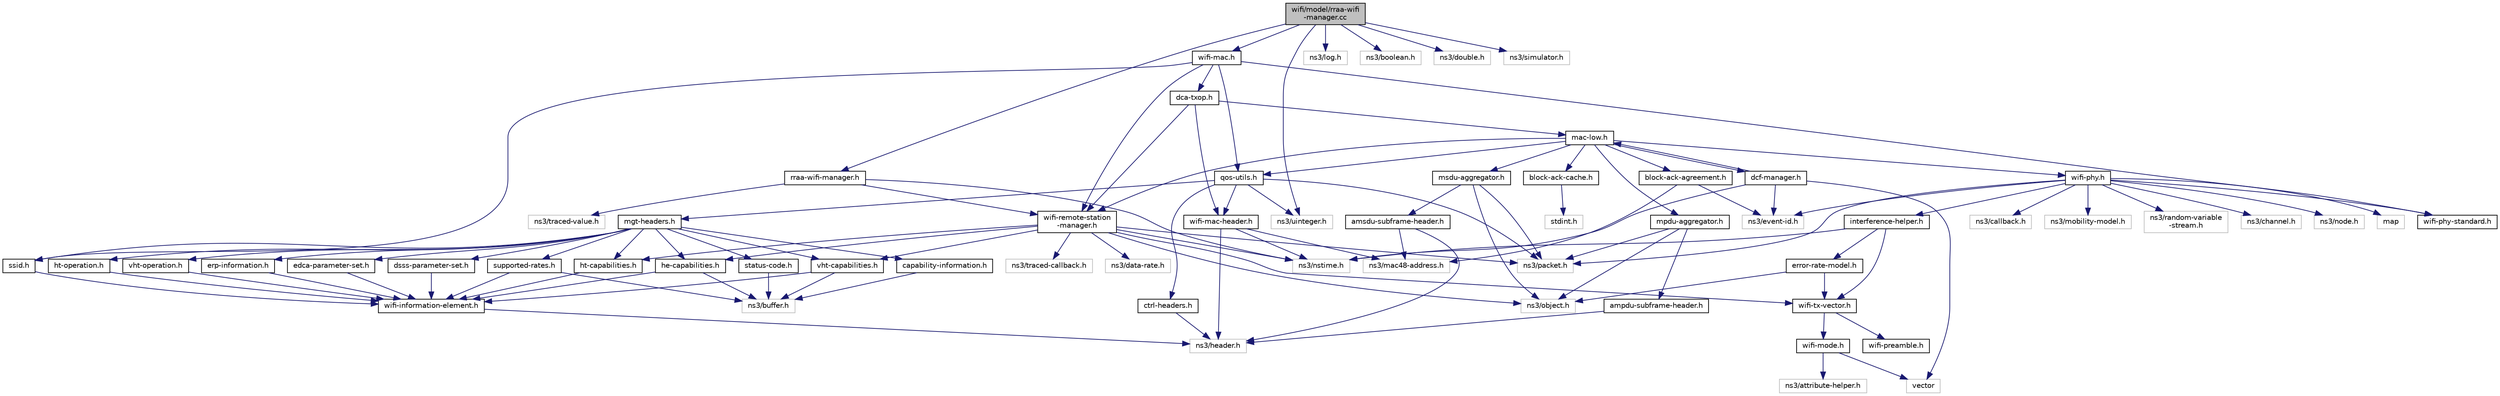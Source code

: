 digraph "wifi/model/rraa-wifi-manager.cc"
{
  edge [fontname="Helvetica",fontsize="10",labelfontname="Helvetica",labelfontsize="10"];
  node [fontname="Helvetica",fontsize="10",shape=record];
  Node1 [label="wifi/model/rraa-wifi\l-manager.cc",height=0.2,width=0.4,color="black", fillcolor="grey75", style="filled", fontcolor="black"];
  Node1 -> Node2 [color="midnightblue",fontsize="10",style="solid"];
  Node2 [label="rraa-wifi-manager.h",height=0.2,width=0.4,color="black", fillcolor="white", style="filled",URL="$d9/dc2/rraa-wifi-manager_8h.html"];
  Node2 -> Node3 [color="midnightblue",fontsize="10",style="solid"];
  Node3 [label="ns3/nstime.h",height=0.2,width=0.4,color="grey75", fillcolor="white", style="filled"];
  Node2 -> Node4 [color="midnightblue",fontsize="10",style="solid"];
  Node4 [label="ns3/traced-value.h",height=0.2,width=0.4,color="grey75", fillcolor="white", style="filled"];
  Node2 -> Node5 [color="midnightblue",fontsize="10",style="solid"];
  Node5 [label="wifi-remote-station\l-manager.h",height=0.2,width=0.4,color="black", fillcolor="white", style="filled",URL="$de/db6/wifi-remote-station-manager_8h.html"];
  Node5 -> Node6 [color="midnightblue",fontsize="10",style="solid"];
  Node6 [label="ns3/traced-callback.h",height=0.2,width=0.4,color="grey75", fillcolor="white", style="filled"];
  Node5 -> Node7 [color="midnightblue",fontsize="10",style="solid"];
  Node7 [label="ns3/packet.h",height=0.2,width=0.4,color="grey75", fillcolor="white", style="filled"];
  Node5 -> Node8 [color="midnightblue",fontsize="10",style="solid"];
  Node8 [label="ns3/object.h",height=0.2,width=0.4,color="grey75", fillcolor="white", style="filled"];
  Node5 -> Node3 [color="midnightblue",fontsize="10",style="solid"];
  Node5 -> Node9 [color="midnightblue",fontsize="10",style="solid"];
  Node9 [label="ns3/data-rate.h",height=0.2,width=0.4,color="grey75", fillcolor="white", style="filled"];
  Node5 -> Node10 [color="midnightblue",fontsize="10",style="solid"];
  Node10 [label="wifi-tx-vector.h",height=0.2,width=0.4,color="black", fillcolor="white", style="filled",URL="$d6/d4e/wifi-tx-vector_8h.html"];
  Node10 -> Node11 [color="midnightblue",fontsize="10",style="solid"];
  Node11 [label="wifi-mode.h",height=0.2,width=0.4,color="black", fillcolor="white", style="filled",URL="$d1/d96/wifi-mode_8h.html"];
  Node11 -> Node12 [color="midnightblue",fontsize="10",style="solid"];
  Node12 [label="vector",height=0.2,width=0.4,color="grey75", fillcolor="white", style="filled"];
  Node11 -> Node13 [color="midnightblue",fontsize="10",style="solid"];
  Node13 [label="ns3/attribute-helper.h",height=0.2,width=0.4,color="grey75", fillcolor="white", style="filled"];
  Node10 -> Node14 [color="midnightblue",fontsize="10",style="solid"];
  Node14 [label="wifi-preamble.h",height=0.2,width=0.4,color="black", fillcolor="white", style="filled",URL="$d9/d85/wifi-preamble_8h.html"];
  Node5 -> Node15 [color="midnightblue",fontsize="10",style="solid"];
  Node15 [label="ht-capabilities.h",height=0.2,width=0.4,color="black", fillcolor="white", style="filled",URL="$d6/d3c/ht-capabilities_8h.html"];
  Node15 -> Node16 [color="midnightblue",fontsize="10",style="solid"];
  Node16 [label="wifi-information-element.h",height=0.2,width=0.4,color="black", fillcolor="white", style="filled",URL="$d6/d96/wifi-information-element_8h.html"];
  Node16 -> Node17 [color="midnightblue",fontsize="10",style="solid"];
  Node17 [label="ns3/header.h",height=0.2,width=0.4,color="grey75", fillcolor="white", style="filled"];
  Node5 -> Node18 [color="midnightblue",fontsize="10",style="solid"];
  Node18 [label="vht-capabilities.h",height=0.2,width=0.4,color="black", fillcolor="white", style="filled",URL="$df/d6a/vht-capabilities_8h.html"];
  Node18 -> Node19 [color="midnightblue",fontsize="10",style="solid"];
  Node19 [label="ns3/buffer.h",height=0.2,width=0.4,color="grey75", fillcolor="white", style="filled"];
  Node18 -> Node16 [color="midnightblue",fontsize="10",style="solid"];
  Node5 -> Node20 [color="midnightblue",fontsize="10",style="solid"];
  Node20 [label="he-capabilities.h",height=0.2,width=0.4,color="black", fillcolor="white", style="filled",URL="$db/d47/he-capabilities_8h.html"];
  Node20 -> Node19 [color="midnightblue",fontsize="10",style="solid"];
  Node20 -> Node16 [color="midnightblue",fontsize="10",style="solid"];
  Node1 -> Node21 [color="midnightblue",fontsize="10",style="solid"];
  Node21 [label="wifi-mac.h",height=0.2,width=0.4,color="black", fillcolor="white", style="filled",URL="$df/db0/wifi-mac_8h.html"];
  Node21 -> Node22 [color="midnightblue",fontsize="10",style="solid"];
  Node22 [label="wifi-phy-standard.h",height=0.2,width=0.4,color="black", fillcolor="white", style="filled",URL="$d6/d22/wifi-phy-standard_8h.html"];
  Node21 -> Node5 [color="midnightblue",fontsize="10",style="solid"];
  Node21 -> Node23 [color="midnightblue",fontsize="10",style="solid"];
  Node23 [label="dca-txop.h",height=0.2,width=0.4,color="black", fillcolor="white", style="filled",URL="$d3/d11/dca-txop_8h.html"];
  Node23 -> Node24 [color="midnightblue",fontsize="10",style="solid"];
  Node24 [label="mac-low.h",height=0.2,width=0.4,color="black", fillcolor="white", style="filled",URL="$db/d17/mac-low_8h.html"];
  Node24 -> Node25 [color="midnightblue",fontsize="10",style="solid"];
  Node25 [label="wifi-phy.h",height=0.2,width=0.4,color="black", fillcolor="white", style="filled",URL="$d5/d72/wifi-phy_8h.html"];
  Node25 -> Node26 [color="midnightblue",fontsize="10",style="solid"];
  Node26 [label="map",height=0.2,width=0.4,color="grey75", fillcolor="white", style="filled"];
  Node25 -> Node27 [color="midnightblue",fontsize="10",style="solid"];
  Node27 [label="ns3/callback.h",height=0.2,width=0.4,color="grey75", fillcolor="white", style="filled"];
  Node25 -> Node28 [color="midnightblue",fontsize="10",style="solid"];
  Node28 [label="ns3/event-id.h",height=0.2,width=0.4,color="grey75", fillcolor="white", style="filled"];
  Node25 -> Node7 [color="midnightblue",fontsize="10",style="solid"];
  Node25 -> Node29 [color="midnightblue",fontsize="10",style="solid"];
  Node29 [label="ns3/mobility-model.h",height=0.2,width=0.4,color="grey75", fillcolor="white", style="filled"];
  Node25 -> Node30 [color="midnightblue",fontsize="10",style="solid"];
  Node30 [label="ns3/random-variable\l-stream.h",height=0.2,width=0.4,color="grey75", fillcolor="white", style="filled"];
  Node25 -> Node31 [color="midnightblue",fontsize="10",style="solid"];
  Node31 [label="ns3/channel.h",height=0.2,width=0.4,color="grey75", fillcolor="white", style="filled"];
  Node25 -> Node22 [color="midnightblue",fontsize="10",style="solid"];
  Node25 -> Node32 [color="midnightblue",fontsize="10",style="solid"];
  Node32 [label="interference-helper.h",height=0.2,width=0.4,color="black", fillcolor="white", style="filled",URL="$d7/d62/interference-helper_8h.html"];
  Node32 -> Node3 [color="midnightblue",fontsize="10",style="solid"];
  Node32 -> Node10 [color="midnightblue",fontsize="10",style="solid"];
  Node32 -> Node33 [color="midnightblue",fontsize="10",style="solid"];
  Node33 [label="error-rate-model.h",height=0.2,width=0.4,color="black", fillcolor="white", style="filled",URL="$df/de2/error-rate-model_8h.html"];
  Node33 -> Node10 [color="midnightblue",fontsize="10",style="solid"];
  Node33 -> Node8 [color="midnightblue",fontsize="10",style="solid"];
  Node25 -> Node34 [color="midnightblue",fontsize="10",style="solid"];
  Node34 [label="ns3/node.h",height=0.2,width=0.4,color="grey75", fillcolor="white", style="filled"];
  Node24 -> Node35 [color="midnightblue",fontsize="10",style="solid"];
  Node35 [label="dcf-manager.h",height=0.2,width=0.4,color="black", fillcolor="white", style="filled",URL="$d5/d53/dcf-manager_8h.html"];
  Node35 -> Node24 [color="midnightblue",fontsize="10",style="solid"];
  Node35 -> Node28 [color="midnightblue",fontsize="10",style="solid"];
  Node35 -> Node3 [color="midnightblue",fontsize="10",style="solid"];
  Node35 -> Node12 [color="midnightblue",fontsize="10",style="solid"];
  Node24 -> Node5 [color="midnightblue",fontsize="10",style="solid"];
  Node24 -> Node36 [color="midnightblue",fontsize="10",style="solid"];
  Node36 [label="block-ack-agreement.h",height=0.2,width=0.4,color="black", fillcolor="white", style="filled",URL="$dd/d5a/block-ack-agreement_8h.html"];
  Node36 -> Node37 [color="midnightblue",fontsize="10",style="solid"];
  Node37 [label="ns3/mac48-address.h",height=0.2,width=0.4,color="grey75", fillcolor="white", style="filled"];
  Node36 -> Node28 [color="midnightblue",fontsize="10",style="solid"];
  Node24 -> Node38 [color="midnightblue",fontsize="10",style="solid"];
  Node38 [label="qos-utils.h",height=0.2,width=0.4,color="black", fillcolor="white", style="filled",URL="$da/df2/qos-utils_8h.html"];
  Node38 -> Node39 [color="midnightblue",fontsize="10",style="solid"];
  Node39 [label="ns3/uinteger.h",height=0.2,width=0.4,color="grey75", fillcolor="white", style="filled"];
  Node38 -> Node7 [color="midnightblue",fontsize="10",style="solid"];
  Node38 -> Node40 [color="midnightblue",fontsize="10",style="solid"];
  Node40 [label="wifi-mac-header.h",height=0.2,width=0.4,color="black", fillcolor="white", style="filled",URL="$d1/dec/wifi-mac-header_8h.html"];
  Node40 -> Node17 [color="midnightblue",fontsize="10",style="solid"];
  Node40 -> Node37 [color="midnightblue",fontsize="10",style="solid"];
  Node40 -> Node3 [color="midnightblue",fontsize="10",style="solid"];
  Node38 -> Node41 [color="midnightblue",fontsize="10",style="solid"];
  Node41 [label="ctrl-headers.h",height=0.2,width=0.4,color="black", fillcolor="white", style="filled",URL="$d7/d33/ctrl-headers_8h.html"];
  Node41 -> Node17 [color="midnightblue",fontsize="10",style="solid"];
  Node38 -> Node42 [color="midnightblue",fontsize="10",style="solid"];
  Node42 [label="mgt-headers.h",height=0.2,width=0.4,color="black", fillcolor="white", style="filled",URL="$d9/d91/mgt-headers_8h.html"];
  Node42 -> Node43 [color="midnightblue",fontsize="10",style="solid"];
  Node43 [label="status-code.h",height=0.2,width=0.4,color="black", fillcolor="white", style="filled",URL="$dd/dbc/status-code_8h.html"];
  Node43 -> Node19 [color="midnightblue",fontsize="10",style="solid"];
  Node42 -> Node44 [color="midnightblue",fontsize="10",style="solid"];
  Node44 [label="capability-information.h",height=0.2,width=0.4,color="black", fillcolor="white", style="filled",URL="$d5/d22/capability-information_8h.html"];
  Node44 -> Node19 [color="midnightblue",fontsize="10",style="solid"];
  Node42 -> Node45 [color="midnightblue",fontsize="10",style="solid"];
  Node45 [label="supported-rates.h",height=0.2,width=0.4,color="black", fillcolor="white", style="filled",URL="$da/d79/supported-rates_8h.html"];
  Node45 -> Node19 [color="midnightblue",fontsize="10",style="solid"];
  Node45 -> Node16 [color="midnightblue",fontsize="10",style="solid"];
  Node42 -> Node46 [color="midnightblue",fontsize="10",style="solid"];
  Node46 [label="ssid.h",height=0.2,width=0.4,color="black", fillcolor="white", style="filled",URL="$d8/dc8/ssid_8h.html"];
  Node46 -> Node16 [color="midnightblue",fontsize="10",style="solid"];
  Node42 -> Node47 [color="midnightblue",fontsize="10",style="solid"];
  Node47 [label="dsss-parameter-set.h",height=0.2,width=0.4,color="black", fillcolor="white", style="filled",URL="$dd/d66/dsss-parameter-set_8h.html"];
  Node47 -> Node16 [color="midnightblue",fontsize="10",style="solid"];
  Node42 -> Node15 [color="midnightblue",fontsize="10",style="solid"];
  Node42 -> Node48 [color="midnightblue",fontsize="10",style="solid"];
  Node48 [label="ht-operation.h",height=0.2,width=0.4,color="black", fillcolor="white", style="filled",URL="$d1/df4/ht-operation_8h.html"];
  Node48 -> Node16 [color="midnightblue",fontsize="10",style="solid"];
  Node42 -> Node18 [color="midnightblue",fontsize="10",style="solid"];
  Node42 -> Node49 [color="midnightblue",fontsize="10",style="solid"];
  Node49 [label="vht-operation.h",height=0.2,width=0.4,color="black", fillcolor="white", style="filled",URL="$da/db2/vht-operation_8h.html"];
  Node49 -> Node16 [color="midnightblue",fontsize="10",style="solid"];
  Node42 -> Node50 [color="midnightblue",fontsize="10",style="solid"];
  Node50 [label="erp-information.h",height=0.2,width=0.4,color="black", fillcolor="white", style="filled",URL="$de/d19/erp-information_8h.html"];
  Node50 -> Node16 [color="midnightblue",fontsize="10",style="solid"];
  Node42 -> Node51 [color="midnightblue",fontsize="10",style="solid"];
  Node51 [label="edca-parameter-set.h",height=0.2,width=0.4,color="black", fillcolor="white", style="filled",URL="$dd/d27/edca-parameter-set_8h.html"];
  Node51 -> Node16 [color="midnightblue",fontsize="10",style="solid"];
  Node42 -> Node20 [color="midnightblue",fontsize="10",style="solid"];
  Node24 -> Node52 [color="midnightblue",fontsize="10",style="solid"];
  Node52 [label="block-ack-cache.h",height=0.2,width=0.4,color="black", fillcolor="white", style="filled",URL="$d4/d75/block-ack-cache_8h.html"];
  Node52 -> Node53 [color="midnightblue",fontsize="10",style="solid"];
  Node53 [label="stdint.h",height=0.2,width=0.4,color="grey75", fillcolor="white", style="filled"];
  Node24 -> Node54 [color="midnightblue",fontsize="10",style="solid"];
  Node54 [label="mpdu-aggregator.h",height=0.2,width=0.4,color="black", fillcolor="white", style="filled",URL="$dd/d76/mpdu-aggregator_8h.html"];
  Node54 -> Node7 [color="midnightblue",fontsize="10",style="solid"];
  Node54 -> Node8 [color="midnightblue",fontsize="10",style="solid"];
  Node54 -> Node55 [color="midnightblue",fontsize="10",style="solid"];
  Node55 [label="ampdu-subframe-header.h",height=0.2,width=0.4,color="black", fillcolor="white", style="filled",URL="$d7/d98/ampdu-subframe-header_8h.html"];
  Node55 -> Node17 [color="midnightblue",fontsize="10",style="solid"];
  Node24 -> Node56 [color="midnightblue",fontsize="10",style="solid"];
  Node56 [label="msdu-aggregator.h",height=0.2,width=0.4,color="black", fillcolor="white", style="filled",URL="$d6/d8c/msdu-aggregator_8h.html"];
  Node56 -> Node7 [color="midnightblue",fontsize="10",style="solid"];
  Node56 -> Node8 [color="midnightblue",fontsize="10",style="solid"];
  Node56 -> Node57 [color="midnightblue",fontsize="10",style="solid"];
  Node57 [label="amsdu-subframe-header.h",height=0.2,width=0.4,color="black", fillcolor="white", style="filled",URL="$d8/d04/amsdu-subframe-header_8h.html"];
  Node57 -> Node17 [color="midnightblue",fontsize="10",style="solid"];
  Node57 -> Node37 [color="midnightblue",fontsize="10",style="solid"];
  Node23 -> Node40 [color="midnightblue",fontsize="10",style="solid"];
  Node23 -> Node5 [color="midnightblue",fontsize="10",style="solid"];
  Node21 -> Node46 [color="midnightblue",fontsize="10",style="solid"];
  Node21 -> Node38 [color="midnightblue",fontsize="10",style="solid"];
  Node1 -> Node58 [color="midnightblue",fontsize="10",style="solid"];
  Node58 [label="ns3/log.h",height=0.2,width=0.4,color="grey75", fillcolor="white", style="filled"];
  Node1 -> Node59 [color="midnightblue",fontsize="10",style="solid"];
  Node59 [label="ns3/boolean.h",height=0.2,width=0.4,color="grey75", fillcolor="white", style="filled"];
  Node1 -> Node60 [color="midnightblue",fontsize="10",style="solid"];
  Node60 [label="ns3/double.h",height=0.2,width=0.4,color="grey75", fillcolor="white", style="filled"];
  Node1 -> Node39 [color="midnightblue",fontsize="10",style="solid"];
  Node1 -> Node61 [color="midnightblue",fontsize="10",style="solid"];
  Node61 [label="ns3/simulator.h",height=0.2,width=0.4,color="grey75", fillcolor="white", style="filled"];
}
